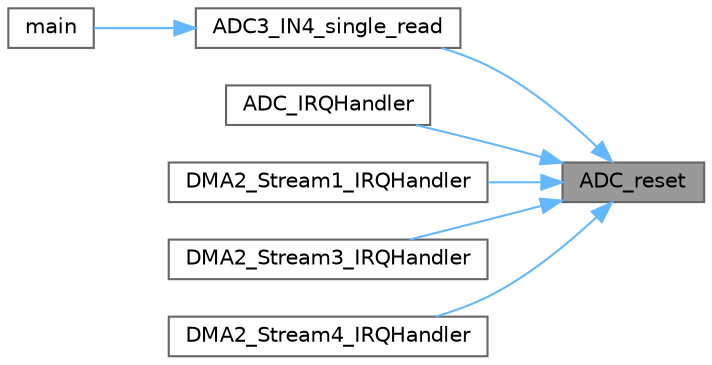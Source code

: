 digraph "ADC_reset"
{
 // LATEX_PDF_SIZE
  bgcolor="transparent";
  edge [fontname=Helvetica,fontsize=10,labelfontname=Helvetica,labelfontsize=10];
  node [fontname=Helvetica,fontsize=10,shape=box,height=0.2,width=0.4];
  rankdir="RL";
  Node1 [id="Node000001",label="ADC_reset",height=0.2,width=0.4,color="gray40", fillcolor="grey60", style="filled", fontcolor="black",tooltip="Resets the ADCs and the timer."];
  Node1 -> Node2 [id="edge1_Node000001_Node000002",dir="back",color="steelblue1",style="solid",tooltip=" "];
  Node2 [id="Node000002",label="ADC3_IN4_single_read",height=0.2,width=0.4,color="grey40", fillcolor="white", style="filled",URL="$measuring_8c.html#ab914f447426074c9498ed6a5902b7f73",tooltip="Read one single value of the ADC in single conversion mode."];
  Node2 -> Node3 [id="edge2_Node000002_Node000003",dir="back",color="steelblue1",style="solid",tooltip=" "];
  Node3 [id="Node000003",label="main",height=0.2,width=0.4,color="grey40", fillcolor="white", style="filled",URL="$main_8c.html#a840291bc02cba5474a4cb46a9b9566fe",tooltip="Main function."];
  Node1 -> Node4 [id="edge3_Node000001_Node000004",dir="back",color="steelblue1",style="solid",tooltip=" "];
  Node4 [id="Node000004",label="ADC_IRQHandler",height=0.2,width=0.4,color="grey40", fillcolor="white", style="filled",URL="$measuring_8c.html#a06406eadf297fa89a6eaf9586b227a69",tooltip="Interrupt handler for the ADCs."];
  Node1 -> Node5 [id="edge4_Node000001_Node000005",dir="back",color="steelblue1",style="solid",tooltip=" "];
  Node5 [id="Node000005",label="DMA2_Stream1_IRQHandler",height=0.2,width=0.4,color="grey40", fillcolor="white", style="filled",URL="$measuring_8c.html#adab6f3e22e90bd5b1ceebb98022abdf2",tooltip="Interrupt handler for DMA2 Stream1."];
  Node1 -> Node6 [id="edge5_Node000001_Node000006",dir="back",color="steelblue1",style="solid",tooltip=" "];
  Node6 [id="Node000006",label="DMA2_Stream3_IRQHandler",height=0.2,width=0.4,color="grey40", fillcolor="white", style="filled",URL="$measuring_8c.html#a877135f6494d6923d6f6ec32d75d9eeb",tooltip="Interrupt handler for DMA2 Stream3."];
  Node1 -> Node7 [id="edge6_Node000001_Node000007",dir="back",color="steelblue1",style="solid",tooltip=" "];
  Node7 [id="Node000007",label="DMA2_Stream4_IRQHandler",height=0.2,width=0.4,color="grey40", fillcolor="white", style="filled",URL="$measuring_8c.html#a295198ed574625d416158a5fc54205ea",tooltip="Interrupt handler for DMA2 Stream4."];
}
